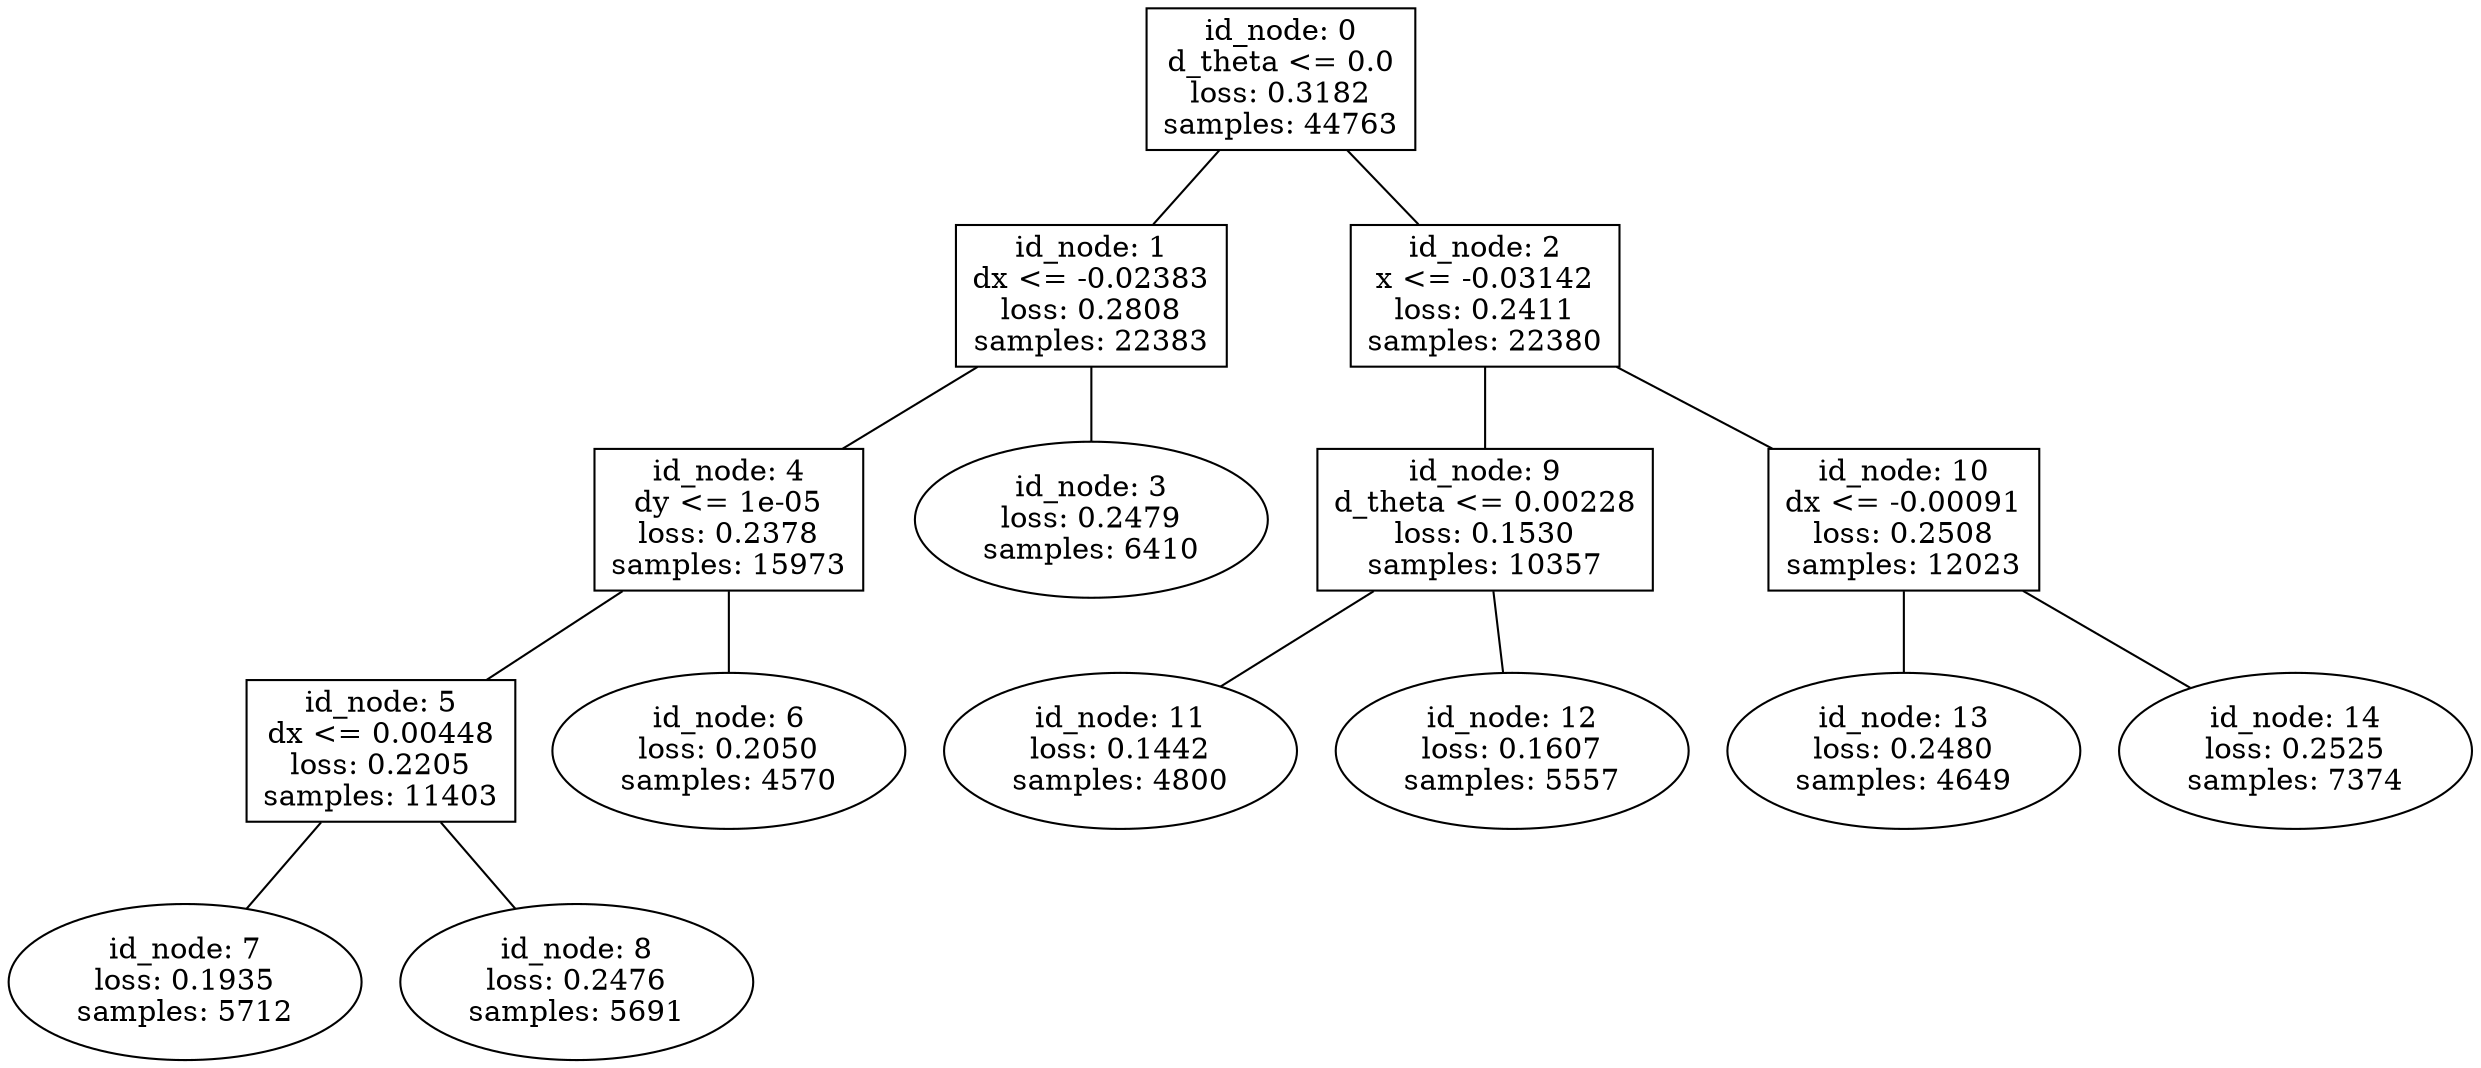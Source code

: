 graph linear_tree {
0 [label="id_node: 0\nd_theta <= 0.0\nloss: 0.3182\nsamples: 44763", shape=rectangle];
1 [label="id_node: 1\ndx <= -0.02383\nloss: 0.2808\nsamples: 22383", shape=rectangle];
2 [label="id_node: 2\nx <= -0.03142\nloss: 0.2411\nsamples: 22380", shape=rectangle];
4 [label="id_node: 4\ndy <= 1e-05\nloss: 0.2378\nsamples: 15973", shape=rectangle];
5 [label="id_node: 5\ndx <= 0.00448\nloss: 0.2205\nsamples: 11403", shape=rectangle];
9 [label="id_node: 9\nd_theta <= 0.00228\nloss: 0.1530\nsamples: 10357", shape=rectangle];
10 [label="id_node: 10\ndx <= -0.00091\nloss: 0.2508\nsamples: 12023", shape=rectangle];
3 [label="id_node: 3\nloss: 0.2479\nsamples: 6410"];
7 [label="id_node: 7\nloss: 0.1935\nsamples: 5712"];
8 [label="id_node: 8\nloss: 0.2476\nsamples: 5691"];
6 [label="id_node: 6\nloss: 0.2050\nsamples: 4570"];
11 [label="id_node: 11\nloss: 0.1442\nsamples: 4800"];
12 [label="id_node: 12\nloss: 0.1607\nsamples: 5557"];
13 [label="id_node: 13\nloss: 0.2480\nsamples: 4649"];
14 [label="id_node: 14\nloss: 0.2525\nsamples: 7374"];
0 -- 1;
0 -- 2;
1 -- 3;
1 -- 4;
2 -- 9;
2 -- 10;
4 -- 5;
4 -- 6;
5 -- 7;
5 -- 8;
9 -- 11;
9 -- 12;
10 -- 13;
10 -- 14;
}
